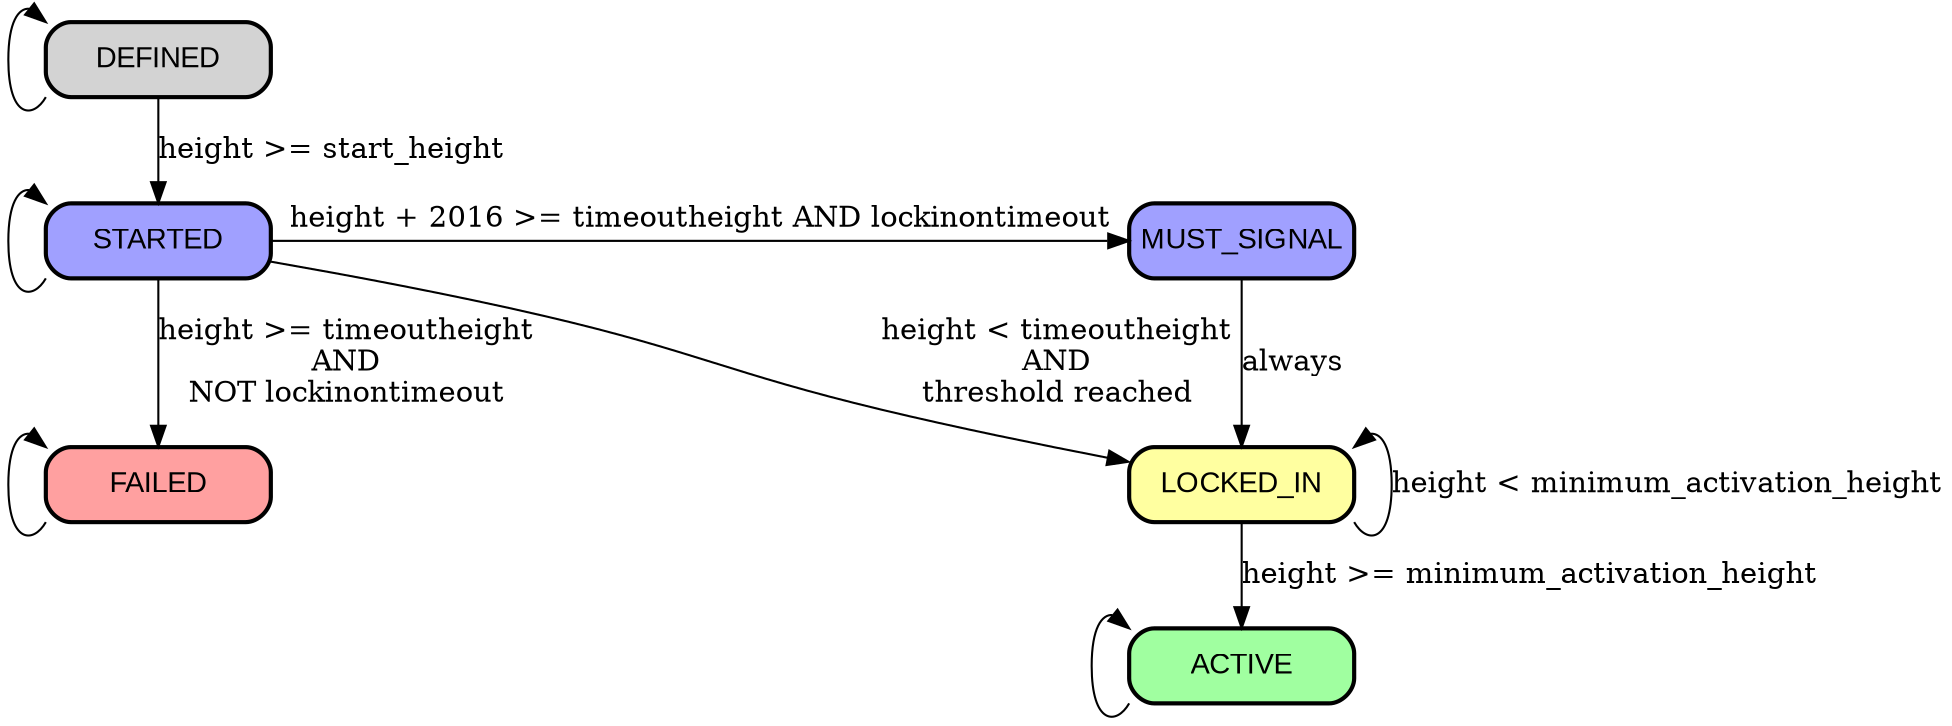 digraph {
  rankdir=TD;

  node [style="rounded,filled,bold", shape=box, fixedsize=true, width=1.5, fontname="Arial"];

  edge [weight = 100];
  "DEFINED" -> "STARTED" [label="height >= start_height"];
  "STARTED" -> "MUST_SIGNAL" [label="height + 2016 >= timeoutheight AND lockinontimeout"];
  "STARTED" -> "FAILED" [label="height >= timeoutheight\nAND\nNOT lockinontimeout"];
  "LOCKED_IN" -> "ACTIVE" [label="height >= minimum_activation_height"];
  "LOCKED_IN":se -> "LOCKED_IN":ne [label="height < minimum_activation_height"];
  "MUST_SIGNAL" -> "LOCKED_IN" [label="always"];

  edge [weight = 1];
  "STARTED" -> "LOCKED_IN" [label="height < timeoutheight\nAND\nthreshold reached"];

  "FAILED" -> "LOCKED_IN" [style=invis];

  "DEFINED":sw -> "DEFINED":nw;
  "STARTED":sw -> "STARTED":nw;
  "ACTIVE":sw -> "ACTIVE":nw;
  "FAILED":sw -> "FAILED":nw;

  "STARTED" [fillcolor="#a0a0ff"];
  "MUST_SIGNAL" [fillcolor="#a0a0ff"];
  "LOCKED_IN" [fillcolor="#ffffa0"];
  "ACTIVE" [fillcolor="#a0ffa0"];
  "FAILED" [fillcolor="#ffa0a0"];

  { rank=same; "STARTED" "MUST_SIGNAL" }
  { rank=same; "FAILED" "LOCKED_IN" }
  { rank=sink; "ACTIVE" }
}


